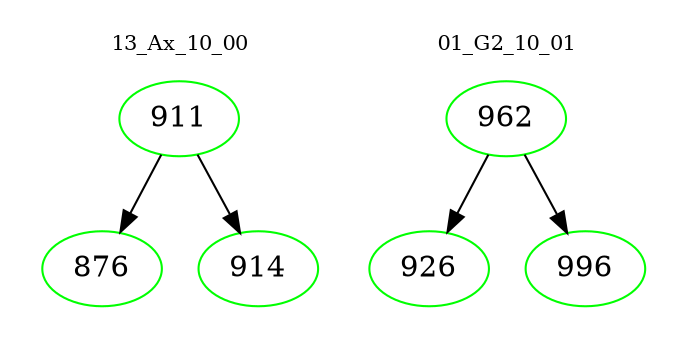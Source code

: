 digraph{
subgraph cluster_0 {
color = white
label = "13_Ax_10_00";
fontsize=10;
T0_911 [label="911", color="green"]
T0_911 -> T0_876 [color="black"]
T0_876 [label="876", color="green"]
T0_911 -> T0_914 [color="black"]
T0_914 [label="914", color="green"]
}
subgraph cluster_1 {
color = white
label = "01_G2_10_01";
fontsize=10;
T1_962 [label="962", color="green"]
T1_962 -> T1_926 [color="black"]
T1_926 [label="926", color="green"]
T1_962 -> T1_996 [color="black"]
T1_996 [label="996", color="green"]
}
}

